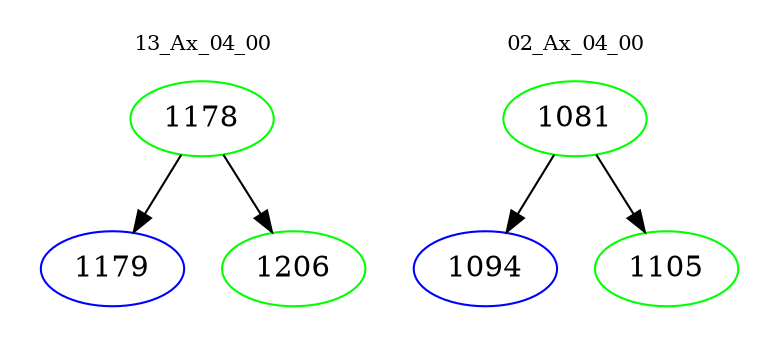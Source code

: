 digraph{
subgraph cluster_0 {
color = white
label = "13_Ax_04_00";
fontsize=10;
T0_1178 [label="1178", color="green"]
T0_1178 -> T0_1179 [color="black"]
T0_1179 [label="1179", color="blue"]
T0_1178 -> T0_1206 [color="black"]
T0_1206 [label="1206", color="green"]
}
subgraph cluster_1 {
color = white
label = "02_Ax_04_00";
fontsize=10;
T1_1081 [label="1081", color="green"]
T1_1081 -> T1_1094 [color="black"]
T1_1094 [label="1094", color="blue"]
T1_1081 -> T1_1105 [color="black"]
T1_1105 [label="1105", color="green"]
}
}
